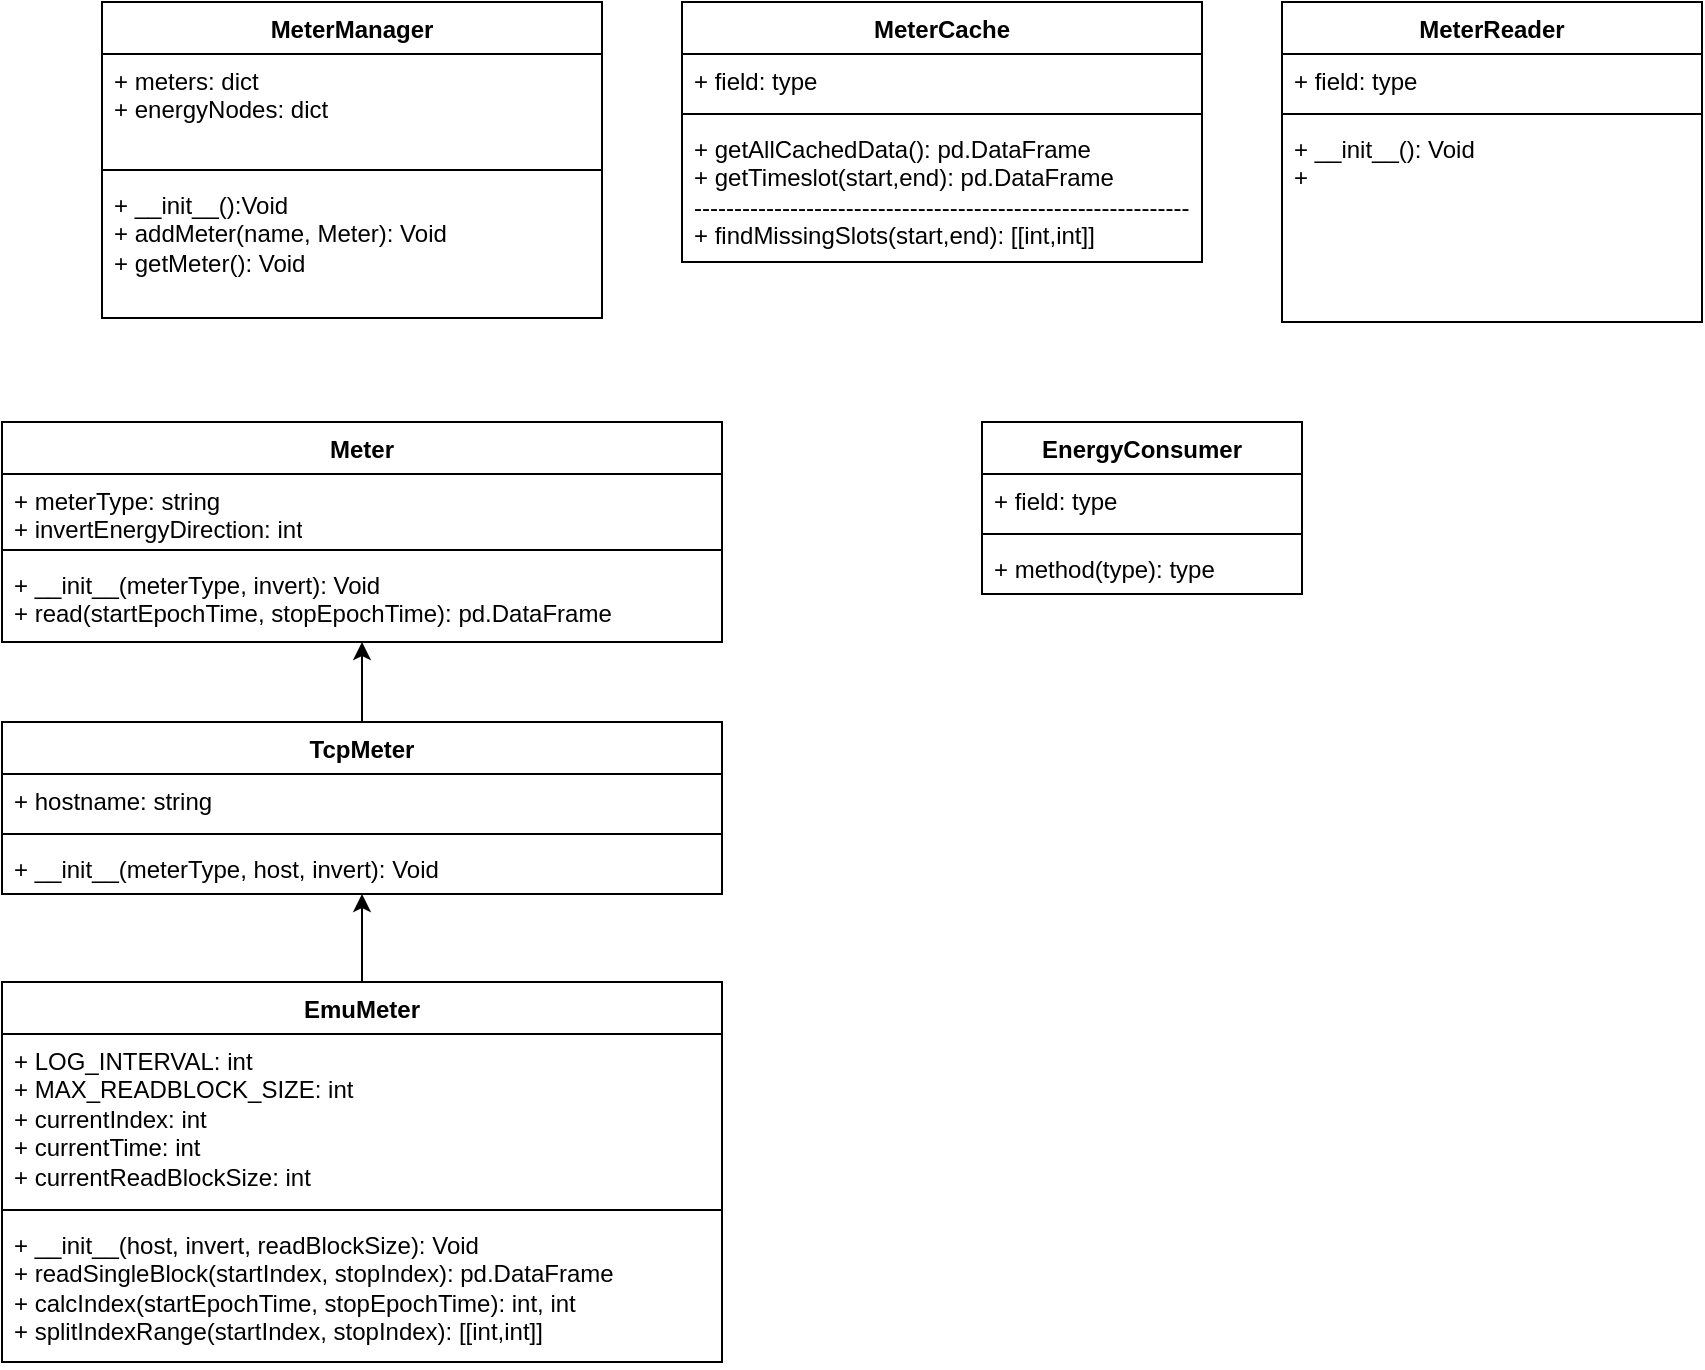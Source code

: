 <mxfile version="25.0.3">
  <diagram name="Seite-1" id="3zLiT7-YyAz4ybvHRdsv">
    <mxGraphModel dx="1224" dy="1133" grid="1" gridSize="10" guides="1" tooltips="1" connect="1" arrows="1" fold="1" page="1" pageScale="1" pageWidth="827" pageHeight="1169" math="0" shadow="0">
      <root>
        <mxCell id="0" />
        <mxCell id="1" parent="0" />
        <mxCell id="acxjms5axsP93Gssvq_--5" value="Meter" style="swimlane;fontStyle=1;align=center;verticalAlign=top;childLayout=stackLayout;horizontal=1;startSize=26;horizontalStack=0;resizeParent=1;resizeParentMax=0;resizeLast=0;collapsible=1;marginBottom=0;whiteSpace=wrap;html=1;" parent="1" vertex="1">
          <mxGeometry x="80" y="300" width="360" height="110" as="geometry">
            <mxRectangle x="80" y="299" width="70" height="30" as="alternateBounds" />
          </mxGeometry>
        </mxCell>
        <mxCell id="acxjms5axsP93Gssvq_--6" value="+ meterType: string&lt;div&gt;+ invertEnergyDirection: int&lt;br&gt;&lt;/div&gt;" style="text;strokeColor=none;fillColor=none;align=left;verticalAlign=top;spacingLeft=4;spacingRight=4;overflow=hidden;rotatable=0;points=[[0,0.5],[1,0.5]];portConstraint=eastwest;whiteSpace=wrap;html=1;" parent="acxjms5axsP93Gssvq_--5" vertex="1">
          <mxGeometry y="26" width="360" height="34" as="geometry" />
        </mxCell>
        <mxCell id="acxjms5axsP93Gssvq_--7" value="" style="line;strokeWidth=1;fillColor=none;align=left;verticalAlign=middle;spacingTop=-1;spacingLeft=3;spacingRight=3;rotatable=0;labelPosition=right;points=[];portConstraint=eastwest;strokeColor=inherit;" parent="acxjms5axsP93Gssvq_--5" vertex="1">
          <mxGeometry y="60" width="360" height="8" as="geometry" />
        </mxCell>
        <mxCell id="acxjms5axsP93Gssvq_--8" value="+ __init__(meterType, invert): Void&lt;div&gt;+ read(startEpochTime, stopEpochTime): pd.DataFrame&lt;/div&gt;" style="text;strokeColor=none;fillColor=none;align=left;verticalAlign=top;spacingLeft=4;spacingRight=4;overflow=hidden;rotatable=0;points=[[0,0.5],[1,0.5]];portConstraint=eastwest;whiteSpace=wrap;html=1;" parent="acxjms5axsP93Gssvq_--5" vertex="1">
          <mxGeometry y="68" width="360" height="42" as="geometry" />
        </mxCell>
        <mxCell id="acxjms5axsP93Gssvq_--9" value="TcpMeter" style="swimlane;fontStyle=1;align=center;verticalAlign=top;childLayout=stackLayout;horizontal=1;startSize=26;horizontalStack=0;resizeParent=1;resizeParentMax=0;resizeLast=0;collapsible=1;marginBottom=0;whiteSpace=wrap;html=1;" parent="1" vertex="1">
          <mxGeometry x="80" y="450" width="360" height="86" as="geometry">
            <mxRectangle x="80" y="490" width="90" height="30" as="alternateBounds" />
          </mxGeometry>
        </mxCell>
        <mxCell id="acxjms5axsP93Gssvq_--10" value="+ hostname: string" style="text;strokeColor=none;fillColor=none;align=left;verticalAlign=top;spacingLeft=4;spacingRight=4;overflow=hidden;rotatable=0;points=[[0,0.5],[1,0.5]];portConstraint=eastwest;whiteSpace=wrap;html=1;" parent="acxjms5axsP93Gssvq_--9" vertex="1">
          <mxGeometry y="26" width="360" height="26" as="geometry" />
        </mxCell>
        <mxCell id="acxjms5axsP93Gssvq_--11" value="" style="line;strokeWidth=1;fillColor=none;align=left;verticalAlign=middle;spacingTop=-1;spacingLeft=3;spacingRight=3;rotatable=0;labelPosition=right;points=[];portConstraint=eastwest;strokeColor=inherit;" parent="acxjms5axsP93Gssvq_--9" vertex="1">
          <mxGeometry y="52" width="360" height="8" as="geometry" />
        </mxCell>
        <mxCell id="acxjms5axsP93Gssvq_--12" value="+ __init__(meterType, host, invert): Void" style="text;strokeColor=none;fillColor=none;align=left;verticalAlign=top;spacingLeft=4;spacingRight=4;overflow=hidden;rotatable=0;points=[[0,0.5],[1,0.5]];portConstraint=eastwest;whiteSpace=wrap;html=1;" parent="acxjms5axsP93Gssvq_--9" vertex="1">
          <mxGeometry y="60" width="360" height="26" as="geometry" />
        </mxCell>
        <mxCell id="acxjms5axsP93Gssvq_--13" style="edgeStyle=orthogonalEdgeStyle;rounded=0;orthogonalLoop=1;jettySize=auto;html=1;exitX=0.5;exitY=0;exitDx=0;exitDy=0;" parent="1" source="acxjms5axsP93Gssvq_--9" target="acxjms5axsP93Gssvq_--5" edge="1">
          <mxGeometry relative="1" as="geometry">
            <mxPoint x="190" y="459" as="targetPoint" />
          </mxGeometry>
        </mxCell>
        <mxCell id="acxjms5axsP93Gssvq_--14" value="MeterCache" style="swimlane;fontStyle=1;align=center;verticalAlign=top;childLayout=stackLayout;horizontal=1;startSize=26;horizontalStack=0;resizeParent=1;resizeParentMax=0;resizeLast=0;collapsible=1;marginBottom=0;whiteSpace=wrap;html=1;" parent="1" vertex="1">
          <mxGeometry x="420" y="90" width="260" height="130" as="geometry" />
        </mxCell>
        <mxCell id="acxjms5axsP93Gssvq_--15" value="+ field: type" style="text;strokeColor=none;fillColor=none;align=left;verticalAlign=top;spacingLeft=4;spacingRight=4;overflow=hidden;rotatable=0;points=[[0,0.5],[1,0.5]];portConstraint=eastwest;whiteSpace=wrap;html=1;" parent="acxjms5axsP93Gssvq_--14" vertex="1">
          <mxGeometry y="26" width="260" height="26" as="geometry" />
        </mxCell>
        <mxCell id="acxjms5axsP93Gssvq_--16" value="" style="line;strokeWidth=1;fillColor=none;align=left;verticalAlign=middle;spacingTop=-1;spacingLeft=3;spacingRight=3;rotatable=0;labelPosition=right;points=[];portConstraint=eastwest;strokeColor=inherit;" parent="acxjms5axsP93Gssvq_--14" vertex="1">
          <mxGeometry y="52" width="260" height="8" as="geometry" />
        </mxCell>
        <mxCell id="acxjms5axsP93Gssvq_--17" value="+ getAllCachedData(): pd.DataFrame&lt;div&gt;+ getTimeslot(start,end): pd.DataFrame&lt;/div&gt;&lt;div&gt;--------------------------------------------------------------&lt;/div&gt;&lt;div&gt;+ findMissingSlots(start,end): [[int,int]]&lt;/div&gt;" style="text;strokeColor=none;fillColor=none;align=left;verticalAlign=top;spacingLeft=4;spacingRight=4;overflow=hidden;rotatable=0;points=[[0,0.5],[1,0.5]];portConstraint=eastwest;whiteSpace=wrap;html=1;" parent="acxjms5axsP93Gssvq_--14" vertex="1">
          <mxGeometry y="60" width="260" height="70" as="geometry" />
        </mxCell>
        <mxCell id="y85PLgBoPs1qmKa8ynRF-1" value="MeterManager" style="swimlane;fontStyle=1;align=center;verticalAlign=top;childLayout=stackLayout;horizontal=1;startSize=26;horizontalStack=0;resizeParent=1;resizeParentMax=0;resizeLast=0;collapsible=1;marginBottom=0;whiteSpace=wrap;html=1;" parent="1" vertex="1">
          <mxGeometry x="130" y="90" width="250" height="158" as="geometry" />
        </mxCell>
        <mxCell id="y85PLgBoPs1qmKa8ynRF-2" value="+ meters: dict&lt;div&gt;+ energyNodes: dict&lt;/div&gt;" style="text;strokeColor=none;fillColor=none;align=left;verticalAlign=top;spacingLeft=4;spacingRight=4;overflow=hidden;rotatable=0;points=[[0,0.5],[1,0.5]];portConstraint=eastwest;whiteSpace=wrap;html=1;" parent="y85PLgBoPs1qmKa8ynRF-1" vertex="1">
          <mxGeometry y="26" width="250" height="54" as="geometry" />
        </mxCell>
        <mxCell id="y85PLgBoPs1qmKa8ynRF-3" value="" style="line;strokeWidth=1;fillColor=none;align=left;verticalAlign=middle;spacingTop=-1;spacingLeft=3;spacingRight=3;rotatable=0;labelPosition=right;points=[];portConstraint=eastwest;strokeColor=inherit;" parent="y85PLgBoPs1qmKa8ynRF-1" vertex="1">
          <mxGeometry y="80" width="250" height="8" as="geometry" />
        </mxCell>
        <mxCell id="y85PLgBoPs1qmKa8ynRF-4" value="+ __init__():Void&lt;div&gt;+ addMeter(name, Meter): Void&lt;br&gt;&lt;div&gt;+ getMeter(): Void&lt;/div&gt;&lt;/div&gt;" style="text;strokeColor=none;fillColor=none;align=left;verticalAlign=top;spacingLeft=4;spacingRight=4;overflow=hidden;rotatable=0;points=[[0,0.5],[1,0.5]];portConstraint=eastwest;whiteSpace=wrap;html=1;" parent="y85PLgBoPs1qmKa8ynRF-1" vertex="1">
          <mxGeometry y="88" width="250" height="70" as="geometry" />
        </mxCell>
        <mxCell id="y85PLgBoPs1qmKa8ynRF-9" style="edgeStyle=orthogonalEdgeStyle;rounded=0;orthogonalLoop=1;jettySize=auto;html=1;exitX=0.5;exitY=0;exitDx=0;exitDy=0;" parent="1" source="y85PLgBoPs1qmKa8ynRF-5" target="acxjms5axsP93Gssvq_--9" edge="1">
          <mxGeometry relative="1" as="geometry" />
        </mxCell>
        <mxCell id="y85PLgBoPs1qmKa8ynRF-5" value="EmuMeter" style="swimlane;fontStyle=1;align=center;verticalAlign=top;childLayout=stackLayout;horizontal=1;startSize=26;horizontalStack=0;resizeParent=1;resizeParentMax=0;resizeLast=0;collapsible=1;marginBottom=0;whiteSpace=wrap;html=1;" parent="1" vertex="1">
          <mxGeometry x="80" y="580" width="360" height="190" as="geometry">
            <mxRectangle x="80" y="610" width="100" height="30" as="alternateBounds" />
          </mxGeometry>
        </mxCell>
        <mxCell id="y85PLgBoPs1qmKa8ynRF-6" value="+ LOG_INTERVAL: int&lt;div&gt;+ MAX_READBLOCK_SIZE: int&lt;/div&gt;&lt;div&gt;+ currentIndex: int&lt;/div&gt;&lt;div&gt;+ currentTime: int&lt;/div&gt;&lt;div&gt;+ currentReadBlockSize: int&lt;/div&gt;" style="text;strokeColor=none;fillColor=none;align=left;verticalAlign=top;spacingLeft=4;spacingRight=4;overflow=hidden;rotatable=0;points=[[0,0.5],[1,0.5]];portConstraint=eastwest;whiteSpace=wrap;html=1;" parent="y85PLgBoPs1qmKa8ynRF-5" vertex="1">
          <mxGeometry y="26" width="360" height="84" as="geometry" />
        </mxCell>
        <mxCell id="y85PLgBoPs1qmKa8ynRF-7" value="" style="line;strokeWidth=1;fillColor=none;align=left;verticalAlign=middle;spacingTop=-1;spacingLeft=3;spacingRight=3;rotatable=0;labelPosition=right;points=[];portConstraint=eastwest;strokeColor=inherit;" parent="y85PLgBoPs1qmKa8ynRF-5" vertex="1">
          <mxGeometry y="110" width="360" height="8" as="geometry" />
        </mxCell>
        <mxCell id="y85PLgBoPs1qmKa8ynRF-8" value="+ __init__(host, invert, readBlockSize): Void&lt;div&gt;+ readSingleBlock(startIndex, stopIndex): pd.DataFrame&lt;/div&gt;&lt;div&gt;+ calcIndex(startEpochTime, stopEpochTime): int, int&lt;/div&gt;&lt;div&gt;+ splitIndexRange(startIndex, stopIndex): [[int,int]]&lt;/div&gt;" style="text;strokeColor=none;fillColor=none;align=left;verticalAlign=top;spacingLeft=4;spacingRight=4;overflow=hidden;rotatable=0;points=[[0,0.5],[1,0.5]];portConstraint=eastwest;whiteSpace=wrap;html=1;" parent="y85PLgBoPs1qmKa8ynRF-5" vertex="1">
          <mxGeometry y="118" width="360" height="72" as="geometry" />
        </mxCell>
        <mxCell id="y85PLgBoPs1qmKa8ynRF-10" value="MeterReader" style="swimlane;fontStyle=1;align=center;verticalAlign=top;childLayout=stackLayout;horizontal=1;startSize=26;horizontalStack=0;resizeParent=1;resizeParentMax=0;resizeLast=0;collapsible=1;marginBottom=0;whiteSpace=wrap;html=1;" parent="1" vertex="1">
          <mxGeometry x="720" y="90" width="210" height="160" as="geometry" />
        </mxCell>
        <mxCell id="y85PLgBoPs1qmKa8ynRF-11" value="+ field: type" style="text;strokeColor=none;fillColor=none;align=left;verticalAlign=top;spacingLeft=4;spacingRight=4;overflow=hidden;rotatable=0;points=[[0,0.5],[1,0.5]];portConstraint=eastwest;whiteSpace=wrap;html=1;" parent="y85PLgBoPs1qmKa8ynRF-10" vertex="1">
          <mxGeometry y="26" width="210" height="26" as="geometry" />
        </mxCell>
        <mxCell id="y85PLgBoPs1qmKa8ynRF-12" value="" style="line;strokeWidth=1;fillColor=none;align=left;verticalAlign=middle;spacingTop=-1;spacingLeft=3;spacingRight=3;rotatable=0;labelPosition=right;points=[];portConstraint=eastwest;strokeColor=inherit;" parent="y85PLgBoPs1qmKa8ynRF-10" vertex="1">
          <mxGeometry y="52" width="210" height="8" as="geometry" />
        </mxCell>
        <mxCell id="y85PLgBoPs1qmKa8ynRF-13" value="+ __init__(): Void&lt;div&gt;+&amp;nbsp;&lt;/div&gt;" style="text;strokeColor=none;fillColor=none;align=left;verticalAlign=top;spacingLeft=4;spacingRight=4;overflow=hidden;rotatable=0;points=[[0,0.5],[1,0.5]];portConstraint=eastwest;whiteSpace=wrap;html=1;" parent="y85PLgBoPs1qmKa8ynRF-10" vertex="1">
          <mxGeometry y="60" width="210" height="100" as="geometry" />
        </mxCell>
        <mxCell id="-98eeYMQUPgJJ6WmMCnJ-1" value="EnergyConsumer" style="swimlane;fontStyle=1;align=center;verticalAlign=top;childLayout=stackLayout;horizontal=1;startSize=26;horizontalStack=0;resizeParent=1;resizeParentMax=0;resizeLast=0;collapsible=1;marginBottom=0;whiteSpace=wrap;html=1;" vertex="1" parent="1">
          <mxGeometry x="570" y="300" width="160" height="86" as="geometry" />
        </mxCell>
        <mxCell id="-98eeYMQUPgJJ6WmMCnJ-2" value="+ field: type" style="text;strokeColor=none;fillColor=none;align=left;verticalAlign=top;spacingLeft=4;spacingRight=4;overflow=hidden;rotatable=0;points=[[0,0.5],[1,0.5]];portConstraint=eastwest;whiteSpace=wrap;html=1;" vertex="1" parent="-98eeYMQUPgJJ6WmMCnJ-1">
          <mxGeometry y="26" width="160" height="26" as="geometry" />
        </mxCell>
        <mxCell id="-98eeYMQUPgJJ6WmMCnJ-3" value="" style="line;strokeWidth=1;fillColor=none;align=left;verticalAlign=middle;spacingTop=-1;spacingLeft=3;spacingRight=3;rotatable=0;labelPosition=right;points=[];portConstraint=eastwest;strokeColor=inherit;" vertex="1" parent="-98eeYMQUPgJJ6WmMCnJ-1">
          <mxGeometry y="52" width="160" height="8" as="geometry" />
        </mxCell>
        <mxCell id="-98eeYMQUPgJJ6WmMCnJ-4" value="+ method(type): type" style="text;strokeColor=none;fillColor=none;align=left;verticalAlign=top;spacingLeft=4;spacingRight=4;overflow=hidden;rotatable=0;points=[[0,0.5],[1,0.5]];portConstraint=eastwest;whiteSpace=wrap;html=1;" vertex="1" parent="-98eeYMQUPgJJ6WmMCnJ-1">
          <mxGeometry y="60" width="160" height="26" as="geometry" />
        </mxCell>
      </root>
    </mxGraphModel>
  </diagram>
</mxfile>
